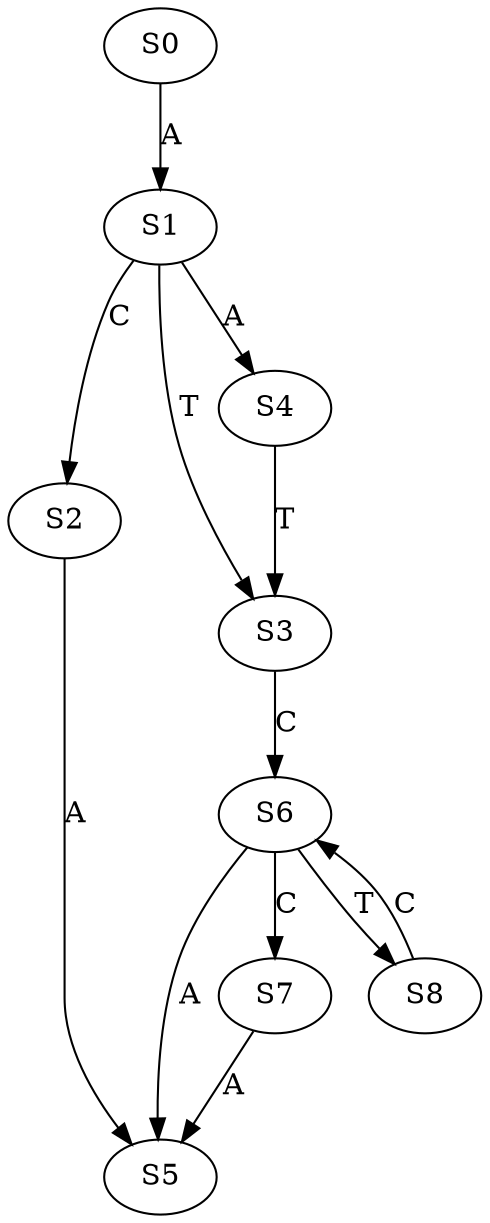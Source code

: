 strict digraph  {
	S0 -> S1 [ label = A ];
	S1 -> S2 [ label = C ];
	S1 -> S3 [ label = T ];
	S1 -> S4 [ label = A ];
	S2 -> S5 [ label = A ];
	S3 -> S6 [ label = C ];
	S4 -> S3 [ label = T ];
	S6 -> S5 [ label = A ];
	S6 -> S7 [ label = C ];
	S6 -> S8 [ label = T ];
	S7 -> S5 [ label = A ];
	S8 -> S6 [ label = C ];
}
